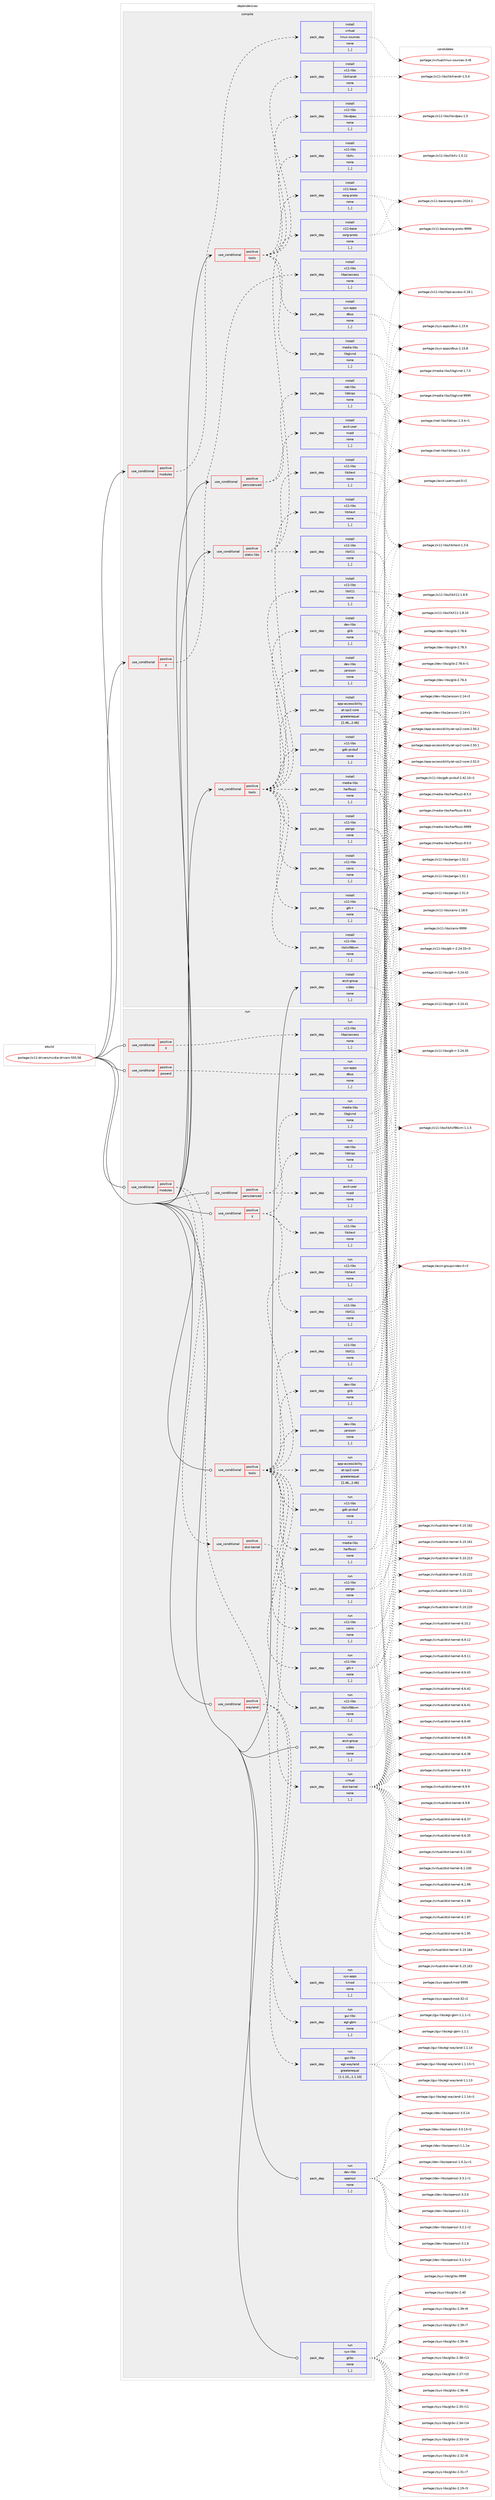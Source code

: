 digraph prolog {

# *************
# Graph options
# *************

newrank=true;
concentrate=true;
compound=true;
graph [rankdir=LR,fontname=Helvetica,fontsize=10,ranksep=1.5];#, ranksep=2.5, nodesep=0.2];
edge  [arrowhead=vee];
node  [fontname=Helvetica,fontsize=10];

# **********
# The ebuild
# **********

subgraph cluster_leftcol {
color=gray;
label=<<i>ebuild</i>>;
id [label="portage://x11-drivers/nvidia-drivers-555.58", color=red, width=4, href="../x11-drivers/nvidia-drivers-555.58.svg"];
}

# ****************
# The dependencies
# ****************

subgraph cluster_midcol {
color=gray;
label=<<i>dependencies</i>>;
subgraph cluster_compile {
fillcolor="#eeeeee";
style=filled;
label=<<i>compile</i>>;
subgraph cond121377 {
dependency456076 [label=<<TABLE BORDER="0" CELLBORDER="1" CELLSPACING="0" CELLPADDING="4"><TR><TD ROWSPAN="3" CELLPADDING="10">use_conditional</TD></TR><TR><TD>positive</TD></TR><TR><TD>X</TD></TR></TABLE>>, shape=none, color=red];
subgraph pack331322 {
dependency456077 [label=<<TABLE BORDER="0" CELLBORDER="1" CELLSPACING="0" CELLPADDING="4" WIDTH="220"><TR><TD ROWSPAN="6" CELLPADDING="30">pack_dep</TD></TR><TR><TD WIDTH="110">install</TD></TR><TR><TD>x11-libs</TD></TR><TR><TD>libpciaccess</TD></TR><TR><TD>none</TD></TR><TR><TD>[,,]</TD></TR></TABLE>>, shape=none, color=blue];
}
dependency456076:e -> dependency456077:w [weight=20,style="dashed",arrowhead="vee"];
}
id:e -> dependency456076:w [weight=20,style="solid",arrowhead="vee"];
subgraph cond121378 {
dependency456078 [label=<<TABLE BORDER="0" CELLBORDER="1" CELLSPACING="0" CELLPADDING="4"><TR><TD ROWSPAN="3" CELLPADDING="10">use_conditional</TD></TR><TR><TD>positive</TD></TR><TR><TD>modules</TD></TR></TABLE>>, shape=none, color=red];
subgraph pack331323 {
dependency456079 [label=<<TABLE BORDER="0" CELLBORDER="1" CELLSPACING="0" CELLPADDING="4" WIDTH="220"><TR><TD ROWSPAN="6" CELLPADDING="30">pack_dep</TD></TR><TR><TD WIDTH="110">install</TD></TR><TR><TD>virtual</TD></TR><TR><TD>linux-sources</TD></TR><TR><TD>none</TD></TR><TR><TD>[,,]</TD></TR></TABLE>>, shape=none, color=blue];
}
dependency456078:e -> dependency456079:w [weight=20,style="dashed",arrowhead="vee"];
}
id:e -> dependency456078:w [weight=20,style="solid",arrowhead="vee"];
subgraph cond121379 {
dependency456080 [label=<<TABLE BORDER="0" CELLBORDER="1" CELLSPACING="0" CELLPADDING="4"><TR><TD ROWSPAN="3" CELLPADDING="10">use_conditional</TD></TR><TR><TD>positive</TD></TR><TR><TD>persistenced</TD></TR></TABLE>>, shape=none, color=red];
subgraph pack331324 {
dependency456081 [label=<<TABLE BORDER="0" CELLBORDER="1" CELLSPACING="0" CELLPADDING="4" WIDTH="220"><TR><TD ROWSPAN="6" CELLPADDING="30">pack_dep</TD></TR><TR><TD WIDTH="110">install</TD></TR><TR><TD>acct-user</TD></TR><TR><TD>nvpd</TD></TR><TR><TD>none</TD></TR><TR><TD>[,,]</TD></TR></TABLE>>, shape=none, color=blue];
}
dependency456080:e -> dependency456081:w [weight=20,style="dashed",arrowhead="vee"];
subgraph pack331325 {
dependency456082 [label=<<TABLE BORDER="0" CELLBORDER="1" CELLSPACING="0" CELLPADDING="4" WIDTH="220"><TR><TD ROWSPAN="6" CELLPADDING="30">pack_dep</TD></TR><TR><TD WIDTH="110">install</TD></TR><TR><TD>net-libs</TD></TR><TR><TD>libtirpc</TD></TR><TR><TD>none</TD></TR><TR><TD>[,,]</TD></TR></TABLE>>, shape=none, color=blue];
}
dependency456080:e -> dependency456082:w [weight=20,style="dashed",arrowhead="vee"];
}
id:e -> dependency456080:w [weight=20,style="solid",arrowhead="vee"];
subgraph cond121380 {
dependency456083 [label=<<TABLE BORDER="0" CELLBORDER="1" CELLSPACING="0" CELLPADDING="4"><TR><TD ROWSPAN="3" CELLPADDING="10">use_conditional</TD></TR><TR><TD>positive</TD></TR><TR><TD>static-libs</TD></TR></TABLE>>, shape=none, color=red];
subgraph pack331326 {
dependency456084 [label=<<TABLE BORDER="0" CELLBORDER="1" CELLSPACING="0" CELLPADDING="4" WIDTH="220"><TR><TD ROWSPAN="6" CELLPADDING="30">pack_dep</TD></TR><TR><TD WIDTH="110">install</TD></TR><TR><TD>x11-base</TD></TR><TR><TD>xorg-proto</TD></TR><TR><TD>none</TD></TR><TR><TD>[,,]</TD></TR></TABLE>>, shape=none, color=blue];
}
dependency456083:e -> dependency456084:w [weight=20,style="dashed",arrowhead="vee"];
subgraph pack331327 {
dependency456085 [label=<<TABLE BORDER="0" CELLBORDER="1" CELLSPACING="0" CELLPADDING="4" WIDTH="220"><TR><TD ROWSPAN="6" CELLPADDING="30">pack_dep</TD></TR><TR><TD WIDTH="110">install</TD></TR><TR><TD>x11-libs</TD></TR><TR><TD>libX11</TD></TR><TR><TD>none</TD></TR><TR><TD>[,,]</TD></TR></TABLE>>, shape=none, color=blue];
}
dependency456083:e -> dependency456085:w [weight=20,style="dashed",arrowhead="vee"];
subgraph pack331328 {
dependency456086 [label=<<TABLE BORDER="0" CELLBORDER="1" CELLSPACING="0" CELLPADDING="4" WIDTH="220"><TR><TD ROWSPAN="6" CELLPADDING="30">pack_dep</TD></TR><TR><TD WIDTH="110">install</TD></TR><TR><TD>x11-libs</TD></TR><TR><TD>libXext</TD></TR><TR><TD>none</TD></TR><TR><TD>[,,]</TD></TR></TABLE>>, shape=none, color=blue];
}
dependency456083:e -> dependency456086:w [weight=20,style="dashed",arrowhead="vee"];
}
id:e -> dependency456083:w [weight=20,style="solid",arrowhead="vee"];
subgraph cond121381 {
dependency456087 [label=<<TABLE BORDER="0" CELLBORDER="1" CELLSPACING="0" CELLPADDING="4"><TR><TD ROWSPAN="3" CELLPADDING="10">use_conditional</TD></TR><TR><TD>positive</TD></TR><TR><TD>tools</TD></TR></TABLE>>, shape=none, color=red];
subgraph pack331329 {
dependency456088 [label=<<TABLE BORDER="0" CELLBORDER="1" CELLSPACING="0" CELLPADDING="4" WIDTH="220"><TR><TD ROWSPAN="6" CELLPADDING="30">pack_dep</TD></TR><TR><TD WIDTH="110">install</TD></TR><TR><TD>app-accessibility</TD></TR><TR><TD>at-spi2-core</TD></TR><TR><TD>greaterequal</TD></TR><TR><TD>[2.46,,,2.46]</TD></TR></TABLE>>, shape=none, color=blue];
}
dependency456087:e -> dependency456088:w [weight=20,style="dashed",arrowhead="vee"];
subgraph pack331330 {
dependency456089 [label=<<TABLE BORDER="0" CELLBORDER="1" CELLSPACING="0" CELLPADDING="4" WIDTH="220"><TR><TD ROWSPAN="6" CELLPADDING="30">pack_dep</TD></TR><TR><TD WIDTH="110">install</TD></TR><TR><TD>dev-libs</TD></TR><TR><TD>glib</TD></TR><TR><TD>none</TD></TR><TR><TD>[,,]</TD></TR></TABLE>>, shape=none, color=blue];
}
dependency456087:e -> dependency456089:w [weight=20,style="dashed",arrowhead="vee"];
subgraph pack331331 {
dependency456090 [label=<<TABLE BORDER="0" CELLBORDER="1" CELLSPACING="0" CELLPADDING="4" WIDTH="220"><TR><TD ROWSPAN="6" CELLPADDING="30">pack_dep</TD></TR><TR><TD WIDTH="110">install</TD></TR><TR><TD>dev-libs</TD></TR><TR><TD>jansson</TD></TR><TR><TD>none</TD></TR><TR><TD>[,,]</TD></TR></TABLE>>, shape=none, color=blue];
}
dependency456087:e -> dependency456090:w [weight=20,style="dashed",arrowhead="vee"];
subgraph pack331332 {
dependency456091 [label=<<TABLE BORDER="0" CELLBORDER="1" CELLSPACING="0" CELLPADDING="4" WIDTH="220"><TR><TD ROWSPAN="6" CELLPADDING="30">pack_dep</TD></TR><TR><TD WIDTH="110">install</TD></TR><TR><TD>media-libs</TD></TR><TR><TD>harfbuzz</TD></TR><TR><TD>none</TD></TR><TR><TD>[,,]</TD></TR></TABLE>>, shape=none, color=blue];
}
dependency456087:e -> dependency456091:w [weight=20,style="dashed",arrowhead="vee"];
subgraph pack331333 {
dependency456092 [label=<<TABLE BORDER="0" CELLBORDER="1" CELLSPACING="0" CELLPADDING="4" WIDTH="220"><TR><TD ROWSPAN="6" CELLPADDING="30">pack_dep</TD></TR><TR><TD WIDTH="110">install</TD></TR><TR><TD>x11-libs</TD></TR><TR><TD>cairo</TD></TR><TR><TD>none</TD></TR><TR><TD>[,,]</TD></TR></TABLE>>, shape=none, color=blue];
}
dependency456087:e -> dependency456092:w [weight=20,style="dashed",arrowhead="vee"];
subgraph pack331334 {
dependency456093 [label=<<TABLE BORDER="0" CELLBORDER="1" CELLSPACING="0" CELLPADDING="4" WIDTH="220"><TR><TD ROWSPAN="6" CELLPADDING="30">pack_dep</TD></TR><TR><TD WIDTH="110">install</TD></TR><TR><TD>x11-libs</TD></TR><TR><TD>gdk-pixbuf</TD></TR><TR><TD>none</TD></TR><TR><TD>[,,]</TD></TR></TABLE>>, shape=none, color=blue];
}
dependency456087:e -> dependency456093:w [weight=20,style="dashed",arrowhead="vee"];
subgraph pack331335 {
dependency456094 [label=<<TABLE BORDER="0" CELLBORDER="1" CELLSPACING="0" CELLPADDING="4" WIDTH="220"><TR><TD ROWSPAN="6" CELLPADDING="30">pack_dep</TD></TR><TR><TD WIDTH="110">install</TD></TR><TR><TD>x11-libs</TD></TR><TR><TD>gtk+</TD></TR><TR><TD>none</TD></TR><TR><TD>[,,]</TD></TR></TABLE>>, shape=none, color=blue];
}
dependency456087:e -> dependency456094:w [weight=20,style="dashed",arrowhead="vee"];
subgraph pack331336 {
dependency456095 [label=<<TABLE BORDER="0" CELLBORDER="1" CELLSPACING="0" CELLPADDING="4" WIDTH="220"><TR><TD ROWSPAN="6" CELLPADDING="30">pack_dep</TD></TR><TR><TD WIDTH="110">install</TD></TR><TR><TD>x11-libs</TD></TR><TR><TD>libX11</TD></TR><TR><TD>none</TD></TR><TR><TD>[,,]</TD></TR></TABLE>>, shape=none, color=blue];
}
dependency456087:e -> dependency456095:w [weight=20,style="dashed",arrowhead="vee"];
subgraph pack331337 {
dependency456096 [label=<<TABLE BORDER="0" CELLBORDER="1" CELLSPACING="0" CELLPADDING="4" WIDTH="220"><TR><TD ROWSPAN="6" CELLPADDING="30">pack_dep</TD></TR><TR><TD WIDTH="110">install</TD></TR><TR><TD>x11-libs</TD></TR><TR><TD>libXext</TD></TR><TR><TD>none</TD></TR><TR><TD>[,,]</TD></TR></TABLE>>, shape=none, color=blue];
}
dependency456087:e -> dependency456096:w [weight=20,style="dashed",arrowhead="vee"];
subgraph pack331338 {
dependency456097 [label=<<TABLE BORDER="0" CELLBORDER="1" CELLSPACING="0" CELLPADDING="4" WIDTH="220"><TR><TD ROWSPAN="6" CELLPADDING="30">pack_dep</TD></TR><TR><TD WIDTH="110">install</TD></TR><TR><TD>x11-libs</TD></TR><TR><TD>libXxf86vm</TD></TR><TR><TD>none</TD></TR><TR><TD>[,,]</TD></TR></TABLE>>, shape=none, color=blue];
}
dependency456087:e -> dependency456097:w [weight=20,style="dashed",arrowhead="vee"];
subgraph pack331339 {
dependency456098 [label=<<TABLE BORDER="0" CELLBORDER="1" CELLSPACING="0" CELLPADDING="4" WIDTH="220"><TR><TD ROWSPAN="6" CELLPADDING="30">pack_dep</TD></TR><TR><TD WIDTH="110">install</TD></TR><TR><TD>x11-libs</TD></TR><TR><TD>pango</TD></TR><TR><TD>none</TD></TR><TR><TD>[,,]</TD></TR></TABLE>>, shape=none, color=blue];
}
dependency456087:e -> dependency456098:w [weight=20,style="dashed",arrowhead="vee"];
}
id:e -> dependency456087:w [weight=20,style="solid",arrowhead="vee"];
subgraph cond121382 {
dependency456099 [label=<<TABLE BORDER="0" CELLBORDER="1" CELLSPACING="0" CELLPADDING="4"><TR><TD ROWSPAN="3" CELLPADDING="10">use_conditional</TD></TR><TR><TD>positive</TD></TR><TR><TD>tools</TD></TR></TABLE>>, shape=none, color=red];
subgraph pack331340 {
dependency456100 [label=<<TABLE BORDER="0" CELLBORDER="1" CELLSPACING="0" CELLPADDING="4" WIDTH="220"><TR><TD ROWSPAN="6" CELLPADDING="30">pack_dep</TD></TR><TR><TD WIDTH="110">install</TD></TR><TR><TD>media-libs</TD></TR><TR><TD>libglvnd</TD></TR><TR><TD>none</TD></TR><TR><TD>[,,]</TD></TR></TABLE>>, shape=none, color=blue];
}
dependency456099:e -> dependency456100:w [weight=20,style="dashed",arrowhead="vee"];
subgraph pack331341 {
dependency456101 [label=<<TABLE BORDER="0" CELLBORDER="1" CELLSPACING="0" CELLPADDING="4" WIDTH="220"><TR><TD ROWSPAN="6" CELLPADDING="30">pack_dep</TD></TR><TR><TD WIDTH="110">install</TD></TR><TR><TD>sys-apps</TD></TR><TR><TD>dbus</TD></TR><TR><TD>none</TD></TR><TR><TD>[,,]</TD></TR></TABLE>>, shape=none, color=blue];
}
dependency456099:e -> dependency456101:w [weight=20,style="dashed",arrowhead="vee"];
subgraph pack331342 {
dependency456102 [label=<<TABLE BORDER="0" CELLBORDER="1" CELLSPACING="0" CELLPADDING="4" WIDTH="220"><TR><TD ROWSPAN="6" CELLPADDING="30">pack_dep</TD></TR><TR><TD WIDTH="110">install</TD></TR><TR><TD>x11-base</TD></TR><TR><TD>xorg-proto</TD></TR><TR><TD>none</TD></TR><TR><TD>[,,]</TD></TR></TABLE>>, shape=none, color=blue];
}
dependency456099:e -> dependency456102:w [weight=20,style="dashed",arrowhead="vee"];
subgraph pack331343 {
dependency456103 [label=<<TABLE BORDER="0" CELLBORDER="1" CELLSPACING="0" CELLPADDING="4" WIDTH="220"><TR><TD ROWSPAN="6" CELLPADDING="30">pack_dep</TD></TR><TR><TD WIDTH="110">install</TD></TR><TR><TD>x11-libs</TD></TR><TR><TD>libXrandr</TD></TR><TR><TD>none</TD></TR><TR><TD>[,,]</TD></TR></TABLE>>, shape=none, color=blue];
}
dependency456099:e -> dependency456103:w [weight=20,style="dashed",arrowhead="vee"];
subgraph pack331344 {
dependency456104 [label=<<TABLE BORDER="0" CELLBORDER="1" CELLSPACING="0" CELLPADDING="4" WIDTH="220"><TR><TD ROWSPAN="6" CELLPADDING="30">pack_dep</TD></TR><TR><TD WIDTH="110">install</TD></TR><TR><TD>x11-libs</TD></TR><TR><TD>libXv</TD></TR><TR><TD>none</TD></TR><TR><TD>[,,]</TD></TR></TABLE>>, shape=none, color=blue];
}
dependency456099:e -> dependency456104:w [weight=20,style="dashed",arrowhead="vee"];
subgraph pack331345 {
dependency456105 [label=<<TABLE BORDER="0" CELLBORDER="1" CELLSPACING="0" CELLPADDING="4" WIDTH="220"><TR><TD ROWSPAN="6" CELLPADDING="30">pack_dep</TD></TR><TR><TD WIDTH="110">install</TD></TR><TR><TD>x11-libs</TD></TR><TR><TD>libvdpau</TD></TR><TR><TD>none</TD></TR><TR><TD>[,,]</TD></TR></TABLE>>, shape=none, color=blue];
}
dependency456099:e -> dependency456105:w [weight=20,style="dashed",arrowhead="vee"];
}
id:e -> dependency456099:w [weight=20,style="solid",arrowhead="vee"];
subgraph pack331346 {
dependency456106 [label=<<TABLE BORDER="0" CELLBORDER="1" CELLSPACING="0" CELLPADDING="4" WIDTH="220"><TR><TD ROWSPAN="6" CELLPADDING="30">pack_dep</TD></TR><TR><TD WIDTH="110">install</TD></TR><TR><TD>acct-group</TD></TR><TR><TD>video</TD></TR><TR><TD>none</TD></TR><TR><TD>[,,]</TD></TR></TABLE>>, shape=none, color=blue];
}
id:e -> dependency456106:w [weight=20,style="solid",arrowhead="vee"];
}
subgraph cluster_compileandrun {
fillcolor="#eeeeee";
style=filled;
label=<<i>compile and run</i>>;
}
subgraph cluster_run {
fillcolor="#eeeeee";
style=filled;
label=<<i>run</i>>;
subgraph cond121383 {
dependency456107 [label=<<TABLE BORDER="0" CELLBORDER="1" CELLSPACING="0" CELLPADDING="4"><TR><TD ROWSPAN="3" CELLPADDING="10">use_conditional</TD></TR><TR><TD>positive</TD></TR><TR><TD>X</TD></TR></TABLE>>, shape=none, color=red];
subgraph pack331347 {
dependency456108 [label=<<TABLE BORDER="0" CELLBORDER="1" CELLSPACING="0" CELLPADDING="4" WIDTH="220"><TR><TD ROWSPAN="6" CELLPADDING="30">pack_dep</TD></TR><TR><TD WIDTH="110">run</TD></TR><TR><TD>media-libs</TD></TR><TR><TD>libglvnd</TD></TR><TR><TD>none</TD></TR><TR><TD>[,,]</TD></TR></TABLE>>, shape=none, color=blue];
}
dependency456107:e -> dependency456108:w [weight=20,style="dashed",arrowhead="vee"];
subgraph pack331348 {
dependency456109 [label=<<TABLE BORDER="0" CELLBORDER="1" CELLSPACING="0" CELLPADDING="4" WIDTH="220"><TR><TD ROWSPAN="6" CELLPADDING="30">pack_dep</TD></TR><TR><TD WIDTH="110">run</TD></TR><TR><TD>x11-libs</TD></TR><TR><TD>libX11</TD></TR><TR><TD>none</TD></TR><TR><TD>[,,]</TD></TR></TABLE>>, shape=none, color=blue];
}
dependency456107:e -> dependency456109:w [weight=20,style="dashed",arrowhead="vee"];
subgraph pack331349 {
dependency456110 [label=<<TABLE BORDER="0" CELLBORDER="1" CELLSPACING="0" CELLPADDING="4" WIDTH="220"><TR><TD ROWSPAN="6" CELLPADDING="30">pack_dep</TD></TR><TR><TD WIDTH="110">run</TD></TR><TR><TD>x11-libs</TD></TR><TR><TD>libXext</TD></TR><TR><TD>none</TD></TR><TR><TD>[,,]</TD></TR></TABLE>>, shape=none, color=blue];
}
dependency456107:e -> dependency456110:w [weight=20,style="dashed",arrowhead="vee"];
}
id:e -> dependency456107:w [weight=20,style="solid",arrowhead="odot"];
subgraph cond121384 {
dependency456111 [label=<<TABLE BORDER="0" CELLBORDER="1" CELLSPACING="0" CELLPADDING="4"><TR><TD ROWSPAN="3" CELLPADDING="10">use_conditional</TD></TR><TR><TD>positive</TD></TR><TR><TD>X</TD></TR></TABLE>>, shape=none, color=red];
subgraph pack331350 {
dependency456112 [label=<<TABLE BORDER="0" CELLBORDER="1" CELLSPACING="0" CELLPADDING="4" WIDTH="220"><TR><TD ROWSPAN="6" CELLPADDING="30">pack_dep</TD></TR><TR><TD WIDTH="110">run</TD></TR><TR><TD>x11-libs</TD></TR><TR><TD>libpciaccess</TD></TR><TR><TD>none</TD></TR><TR><TD>[,,]</TD></TR></TABLE>>, shape=none, color=blue];
}
dependency456111:e -> dependency456112:w [weight=20,style="dashed",arrowhead="vee"];
}
id:e -> dependency456111:w [weight=20,style="solid",arrowhead="odot"];
subgraph cond121385 {
dependency456113 [label=<<TABLE BORDER="0" CELLBORDER="1" CELLSPACING="0" CELLPADDING="4"><TR><TD ROWSPAN="3" CELLPADDING="10">use_conditional</TD></TR><TR><TD>positive</TD></TR><TR><TD>modules</TD></TR></TABLE>>, shape=none, color=red];
subgraph pack331351 {
dependency456114 [label=<<TABLE BORDER="0" CELLBORDER="1" CELLSPACING="0" CELLPADDING="4" WIDTH="220"><TR><TD ROWSPAN="6" CELLPADDING="30">pack_dep</TD></TR><TR><TD WIDTH="110">run</TD></TR><TR><TD>sys-apps</TD></TR><TR><TD>kmod</TD></TR><TR><TD>none</TD></TR><TR><TD>[,,]</TD></TR></TABLE>>, shape=none, color=blue];
}
dependency456113:e -> dependency456114:w [weight=20,style="dashed",arrowhead="vee"];
subgraph cond121386 {
dependency456115 [label=<<TABLE BORDER="0" CELLBORDER="1" CELLSPACING="0" CELLPADDING="4"><TR><TD ROWSPAN="3" CELLPADDING="10">use_conditional</TD></TR><TR><TD>positive</TD></TR><TR><TD>dist-kernel</TD></TR></TABLE>>, shape=none, color=red];
subgraph pack331352 {
dependency456116 [label=<<TABLE BORDER="0" CELLBORDER="1" CELLSPACING="0" CELLPADDING="4" WIDTH="220"><TR><TD ROWSPAN="6" CELLPADDING="30">pack_dep</TD></TR><TR><TD WIDTH="110">run</TD></TR><TR><TD>virtual</TD></TR><TR><TD>dist-kernel</TD></TR><TR><TD>none</TD></TR><TR><TD>[,,]</TD></TR></TABLE>>, shape=none, color=blue];
}
dependency456115:e -> dependency456116:w [weight=20,style="dashed",arrowhead="vee"];
}
dependency456113:e -> dependency456115:w [weight=20,style="dashed",arrowhead="vee"];
}
id:e -> dependency456113:w [weight=20,style="solid",arrowhead="odot"];
subgraph cond121387 {
dependency456117 [label=<<TABLE BORDER="0" CELLBORDER="1" CELLSPACING="0" CELLPADDING="4"><TR><TD ROWSPAN="3" CELLPADDING="10">use_conditional</TD></TR><TR><TD>positive</TD></TR><TR><TD>persistenced</TD></TR></TABLE>>, shape=none, color=red];
subgraph pack331353 {
dependency456118 [label=<<TABLE BORDER="0" CELLBORDER="1" CELLSPACING="0" CELLPADDING="4" WIDTH="220"><TR><TD ROWSPAN="6" CELLPADDING="30">pack_dep</TD></TR><TR><TD WIDTH="110">run</TD></TR><TR><TD>acct-user</TD></TR><TR><TD>nvpd</TD></TR><TR><TD>none</TD></TR><TR><TD>[,,]</TD></TR></TABLE>>, shape=none, color=blue];
}
dependency456117:e -> dependency456118:w [weight=20,style="dashed",arrowhead="vee"];
subgraph pack331354 {
dependency456119 [label=<<TABLE BORDER="0" CELLBORDER="1" CELLSPACING="0" CELLPADDING="4" WIDTH="220"><TR><TD ROWSPAN="6" CELLPADDING="30">pack_dep</TD></TR><TR><TD WIDTH="110">run</TD></TR><TR><TD>net-libs</TD></TR><TR><TD>libtirpc</TD></TR><TR><TD>none</TD></TR><TR><TD>[,,]</TD></TR></TABLE>>, shape=none, color=blue];
}
dependency456117:e -> dependency456119:w [weight=20,style="dashed",arrowhead="vee"];
}
id:e -> dependency456117:w [weight=20,style="solid",arrowhead="odot"];
subgraph cond121388 {
dependency456120 [label=<<TABLE BORDER="0" CELLBORDER="1" CELLSPACING="0" CELLPADDING="4"><TR><TD ROWSPAN="3" CELLPADDING="10">use_conditional</TD></TR><TR><TD>positive</TD></TR><TR><TD>powerd</TD></TR></TABLE>>, shape=none, color=red];
subgraph pack331355 {
dependency456121 [label=<<TABLE BORDER="0" CELLBORDER="1" CELLSPACING="0" CELLPADDING="4" WIDTH="220"><TR><TD ROWSPAN="6" CELLPADDING="30">pack_dep</TD></TR><TR><TD WIDTH="110">run</TD></TR><TR><TD>sys-apps</TD></TR><TR><TD>dbus</TD></TR><TR><TD>none</TD></TR><TR><TD>[,,]</TD></TR></TABLE>>, shape=none, color=blue];
}
dependency456120:e -> dependency456121:w [weight=20,style="dashed",arrowhead="vee"];
}
id:e -> dependency456120:w [weight=20,style="solid",arrowhead="odot"];
subgraph cond121389 {
dependency456122 [label=<<TABLE BORDER="0" CELLBORDER="1" CELLSPACING="0" CELLPADDING="4"><TR><TD ROWSPAN="3" CELLPADDING="10">use_conditional</TD></TR><TR><TD>positive</TD></TR><TR><TD>tools</TD></TR></TABLE>>, shape=none, color=red];
subgraph pack331356 {
dependency456123 [label=<<TABLE BORDER="0" CELLBORDER="1" CELLSPACING="0" CELLPADDING="4" WIDTH="220"><TR><TD ROWSPAN="6" CELLPADDING="30">pack_dep</TD></TR><TR><TD WIDTH="110">run</TD></TR><TR><TD>app-accessibility</TD></TR><TR><TD>at-spi2-core</TD></TR><TR><TD>greaterequal</TD></TR><TR><TD>[2.46,,,2.46]</TD></TR></TABLE>>, shape=none, color=blue];
}
dependency456122:e -> dependency456123:w [weight=20,style="dashed",arrowhead="vee"];
subgraph pack331357 {
dependency456124 [label=<<TABLE BORDER="0" CELLBORDER="1" CELLSPACING="0" CELLPADDING="4" WIDTH="220"><TR><TD ROWSPAN="6" CELLPADDING="30">pack_dep</TD></TR><TR><TD WIDTH="110">run</TD></TR><TR><TD>dev-libs</TD></TR><TR><TD>glib</TD></TR><TR><TD>none</TD></TR><TR><TD>[,,]</TD></TR></TABLE>>, shape=none, color=blue];
}
dependency456122:e -> dependency456124:w [weight=20,style="dashed",arrowhead="vee"];
subgraph pack331358 {
dependency456125 [label=<<TABLE BORDER="0" CELLBORDER="1" CELLSPACING="0" CELLPADDING="4" WIDTH="220"><TR><TD ROWSPAN="6" CELLPADDING="30">pack_dep</TD></TR><TR><TD WIDTH="110">run</TD></TR><TR><TD>dev-libs</TD></TR><TR><TD>jansson</TD></TR><TR><TD>none</TD></TR><TR><TD>[,,]</TD></TR></TABLE>>, shape=none, color=blue];
}
dependency456122:e -> dependency456125:w [weight=20,style="dashed",arrowhead="vee"];
subgraph pack331359 {
dependency456126 [label=<<TABLE BORDER="0" CELLBORDER="1" CELLSPACING="0" CELLPADDING="4" WIDTH="220"><TR><TD ROWSPAN="6" CELLPADDING="30">pack_dep</TD></TR><TR><TD WIDTH="110">run</TD></TR><TR><TD>media-libs</TD></TR><TR><TD>harfbuzz</TD></TR><TR><TD>none</TD></TR><TR><TD>[,,]</TD></TR></TABLE>>, shape=none, color=blue];
}
dependency456122:e -> dependency456126:w [weight=20,style="dashed",arrowhead="vee"];
subgraph pack331360 {
dependency456127 [label=<<TABLE BORDER="0" CELLBORDER="1" CELLSPACING="0" CELLPADDING="4" WIDTH="220"><TR><TD ROWSPAN="6" CELLPADDING="30">pack_dep</TD></TR><TR><TD WIDTH="110">run</TD></TR><TR><TD>x11-libs</TD></TR><TR><TD>cairo</TD></TR><TR><TD>none</TD></TR><TR><TD>[,,]</TD></TR></TABLE>>, shape=none, color=blue];
}
dependency456122:e -> dependency456127:w [weight=20,style="dashed",arrowhead="vee"];
subgraph pack331361 {
dependency456128 [label=<<TABLE BORDER="0" CELLBORDER="1" CELLSPACING="0" CELLPADDING="4" WIDTH="220"><TR><TD ROWSPAN="6" CELLPADDING="30">pack_dep</TD></TR><TR><TD WIDTH="110">run</TD></TR><TR><TD>x11-libs</TD></TR><TR><TD>gdk-pixbuf</TD></TR><TR><TD>none</TD></TR><TR><TD>[,,]</TD></TR></TABLE>>, shape=none, color=blue];
}
dependency456122:e -> dependency456128:w [weight=20,style="dashed",arrowhead="vee"];
subgraph pack331362 {
dependency456129 [label=<<TABLE BORDER="0" CELLBORDER="1" CELLSPACING="0" CELLPADDING="4" WIDTH="220"><TR><TD ROWSPAN="6" CELLPADDING="30">pack_dep</TD></TR><TR><TD WIDTH="110">run</TD></TR><TR><TD>x11-libs</TD></TR><TR><TD>gtk+</TD></TR><TR><TD>none</TD></TR><TR><TD>[,,]</TD></TR></TABLE>>, shape=none, color=blue];
}
dependency456122:e -> dependency456129:w [weight=20,style="dashed",arrowhead="vee"];
subgraph pack331363 {
dependency456130 [label=<<TABLE BORDER="0" CELLBORDER="1" CELLSPACING="0" CELLPADDING="4" WIDTH="220"><TR><TD ROWSPAN="6" CELLPADDING="30">pack_dep</TD></TR><TR><TD WIDTH="110">run</TD></TR><TR><TD>x11-libs</TD></TR><TR><TD>libX11</TD></TR><TR><TD>none</TD></TR><TR><TD>[,,]</TD></TR></TABLE>>, shape=none, color=blue];
}
dependency456122:e -> dependency456130:w [weight=20,style="dashed",arrowhead="vee"];
subgraph pack331364 {
dependency456131 [label=<<TABLE BORDER="0" CELLBORDER="1" CELLSPACING="0" CELLPADDING="4" WIDTH="220"><TR><TD ROWSPAN="6" CELLPADDING="30">pack_dep</TD></TR><TR><TD WIDTH="110">run</TD></TR><TR><TD>x11-libs</TD></TR><TR><TD>libXext</TD></TR><TR><TD>none</TD></TR><TR><TD>[,,]</TD></TR></TABLE>>, shape=none, color=blue];
}
dependency456122:e -> dependency456131:w [weight=20,style="dashed",arrowhead="vee"];
subgraph pack331365 {
dependency456132 [label=<<TABLE BORDER="0" CELLBORDER="1" CELLSPACING="0" CELLPADDING="4" WIDTH="220"><TR><TD ROWSPAN="6" CELLPADDING="30">pack_dep</TD></TR><TR><TD WIDTH="110">run</TD></TR><TR><TD>x11-libs</TD></TR><TR><TD>libXxf86vm</TD></TR><TR><TD>none</TD></TR><TR><TD>[,,]</TD></TR></TABLE>>, shape=none, color=blue];
}
dependency456122:e -> dependency456132:w [weight=20,style="dashed",arrowhead="vee"];
subgraph pack331366 {
dependency456133 [label=<<TABLE BORDER="0" CELLBORDER="1" CELLSPACING="0" CELLPADDING="4" WIDTH="220"><TR><TD ROWSPAN="6" CELLPADDING="30">pack_dep</TD></TR><TR><TD WIDTH="110">run</TD></TR><TR><TD>x11-libs</TD></TR><TR><TD>pango</TD></TR><TR><TD>none</TD></TR><TR><TD>[,,]</TD></TR></TABLE>>, shape=none, color=blue];
}
dependency456122:e -> dependency456133:w [weight=20,style="dashed",arrowhead="vee"];
}
id:e -> dependency456122:w [weight=20,style="solid",arrowhead="odot"];
subgraph cond121390 {
dependency456134 [label=<<TABLE BORDER="0" CELLBORDER="1" CELLSPACING="0" CELLPADDING="4"><TR><TD ROWSPAN="3" CELLPADDING="10">use_conditional</TD></TR><TR><TD>positive</TD></TR><TR><TD>wayland</TD></TR></TABLE>>, shape=none, color=red];
subgraph pack331367 {
dependency456135 [label=<<TABLE BORDER="0" CELLBORDER="1" CELLSPACING="0" CELLPADDING="4" WIDTH="220"><TR><TD ROWSPAN="6" CELLPADDING="30">pack_dep</TD></TR><TR><TD WIDTH="110">run</TD></TR><TR><TD>gui-libs</TD></TR><TR><TD>egl-gbm</TD></TR><TR><TD>none</TD></TR><TR><TD>[,,]</TD></TR></TABLE>>, shape=none, color=blue];
}
dependency456134:e -> dependency456135:w [weight=20,style="dashed",arrowhead="vee"];
subgraph pack331368 {
dependency456136 [label=<<TABLE BORDER="0" CELLBORDER="1" CELLSPACING="0" CELLPADDING="4" WIDTH="220"><TR><TD ROWSPAN="6" CELLPADDING="30">pack_dep</TD></TR><TR><TD WIDTH="110">run</TD></TR><TR><TD>gui-libs</TD></TR><TR><TD>egl-wayland</TD></TR><TR><TD>greaterequal</TD></TR><TR><TD>[1.1.10,,,1.1.10]</TD></TR></TABLE>>, shape=none, color=blue];
}
dependency456134:e -> dependency456136:w [weight=20,style="dashed",arrowhead="vee"];
}
id:e -> dependency456134:w [weight=20,style="solid",arrowhead="odot"];
subgraph pack331369 {
dependency456137 [label=<<TABLE BORDER="0" CELLBORDER="1" CELLSPACING="0" CELLPADDING="4" WIDTH="220"><TR><TD ROWSPAN="6" CELLPADDING="30">pack_dep</TD></TR><TR><TD WIDTH="110">run</TD></TR><TR><TD>acct-group</TD></TR><TR><TD>video</TD></TR><TR><TD>none</TD></TR><TR><TD>[,,]</TD></TR></TABLE>>, shape=none, color=blue];
}
id:e -> dependency456137:w [weight=20,style="solid",arrowhead="odot"];
subgraph pack331370 {
dependency456138 [label=<<TABLE BORDER="0" CELLBORDER="1" CELLSPACING="0" CELLPADDING="4" WIDTH="220"><TR><TD ROWSPAN="6" CELLPADDING="30">pack_dep</TD></TR><TR><TD WIDTH="110">run</TD></TR><TR><TD>dev-libs</TD></TR><TR><TD>openssl</TD></TR><TR><TD>none</TD></TR><TR><TD>[,,]</TD></TR></TABLE>>, shape=none, color=blue];
}
id:e -> dependency456138:w [weight=20,style="solid",arrowhead="odot"];
subgraph pack331371 {
dependency456139 [label=<<TABLE BORDER="0" CELLBORDER="1" CELLSPACING="0" CELLPADDING="4" WIDTH="220"><TR><TD ROWSPAN="6" CELLPADDING="30">pack_dep</TD></TR><TR><TD WIDTH="110">run</TD></TR><TR><TD>sys-libs</TD></TR><TR><TD>glibc</TD></TR><TR><TD>none</TD></TR><TR><TD>[,,]</TD></TR></TABLE>>, shape=none, color=blue];
}
id:e -> dependency456139:w [weight=20,style="solid",arrowhead="odot"];
}
}

# **************
# The candidates
# **************

subgraph cluster_choices {
rank=same;
color=gray;
label=<<i>candidates</i>>;

subgraph choice331322 {
color=black;
nodesep=1;
choice1204949451081059811547108105981129910597999910111511545484649564649 [label="portage://x11-libs/libpciaccess-0.18.1", color=red, width=4,href="../x11-libs/libpciaccess-0.18.1.svg"];
dependency456077:e -> choice1204949451081059811547108105981129910597999910111511545484649564649:w [style=dotted,weight="100"];
}
subgraph choice331323 {
color=black;
nodesep=1;
choice1181051141161179710847108105110117120451151111171149910111545514511456 [label="portage://virtual/linux-sources-3-r8", color=red, width=4,href="../virtual/linux-sources-3-r8.svg"];
dependency456079:e -> choice1181051141161179710847108105110117120451151111171149910111545514511456:w [style=dotted,weight="100"];
}
subgraph choice331324 {
color=black;
nodesep=1;
choice979999116451171151011144711011811210045484511450 [label="portage://acct-user/nvpd-0-r2", color=red, width=4,href="../acct-user/nvpd-0-r2.svg"];
dependency456081:e -> choice979999116451171151011144711011811210045484511450:w [style=dotted,weight="100"];
}
subgraph choice331325 {
color=black;
nodesep=1;
choice11010111645108105981154710810598116105114112994549465146524511450 [label="portage://net-libs/libtirpc-1.3.4-r2", color=red, width=4,href="../net-libs/libtirpc-1.3.4-r2.svg"];
choice11010111645108105981154710810598116105114112994549465146524511449 [label="portage://net-libs/libtirpc-1.3.4-r1", color=red, width=4,href="../net-libs/libtirpc-1.3.4-r1.svg"];
dependency456082:e -> choice11010111645108105981154710810598116105114112994549465146524511450:w [style=dotted,weight="100"];
dependency456082:e -> choice11010111645108105981154710810598116105114112994549465146524511449:w [style=dotted,weight="100"];
}
subgraph choice331326 {
color=black;
nodesep=1;
choice120494945989711510147120111114103451121141111161114557575757 [label="portage://x11-base/xorg-proto-9999", color=red, width=4,href="../x11-base/xorg-proto-9999.svg"];
choice1204949459897115101471201111141034511211411111611145504850524649 [label="portage://x11-base/xorg-proto-2024.1", color=red, width=4,href="../x11-base/xorg-proto-2024.1.svg"];
dependency456084:e -> choice120494945989711510147120111114103451121141111161114557575757:w [style=dotted,weight="100"];
dependency456084:e -> choice1204949459897115101471201111141034511211411111611145504850524649:w [style=dotted,weight="100"];
}
subgraph choice331327 {
color=black;
nodesep=1;
choice12049494510810598115471081059888494945494656464948 [label="portage://x11-libs/libX11-1.8.10", color=red, width=4,href="../x11-libs/libX11-1.8.10.svg"];
choice120494945108105981154710810598884949454946564657 [label="portage://x11-libs/libX11-1.8.9", color=red, width=4,href="../x11-libs/libX11-1.8.9.svg"];
dependency456085:e -> choice12049494510810598115471081059888494945494656464948:w [style=dotted,weight="100"];
dependency456085:e -> choice120494945108105981154710810598884949454946564657:w [style=dotted,weight="100"];
}
subgraph choice331328 {
color=black;
nodesep=1;
choice12049494510810598115471081059888101120116454946514654 [label="portage://x11-libs/libXext-1.3.6", color=red, width=4,href="../x11-libs/libXext-1.3.6.svg"];
dependency456086:e -> choice12049494510810598115471081059888101120116454946514654:w [style=dotted,weight="100"];
}
subgraph choice331329 {
color=black;
nodesep=1;
choice97112112459799991011151151059810510810511612147971164511511210550459911111410145504653504648 [label="portage://app-accessibility/at-spi2-core-2.52.0", color=red, width=4,href="../app-accessibility/at-spi2-core-2.52.0.svg"];
choice97112112459799991011151151059810510810511612147971164511511210550459911111410145504653484650 [label="portage://app-accessibility/at-spi2-core-2.50.2", color=red, width=4,href="../app-accessibility/at-spi2-core-2.50.2.svg"];
choice97112112459799991011151151059810510810511612147971164511511210550459911111410145504653484649 [label="portage://app-accessibility/at-spi2-core-2.50.1", color=red, width=4,href="../app-accessibility/at-spi2-core-2.50.1.svg"];
dependency456088:e -> choice97112112459799991011151151059810510810511612147971164511511210550459911111410145504653504648:w [style=dotted,weight="100"];
dependency456088:e -> choice97112112459799991011151151059810510810511612147971164511511210550459911111410145504653484650:w [style=dotted,weight="100"];
dependency456088:e -> choice97112112459799991011151151059810510810511612147971164511511210550459911111410145504653484649:w [style=dotted,weight="100"];
}
subgraph choice331330 {
color=black;
nodesep=1;
choice1001011184510810598115471031081059845504655564654 [label="portage://dev-libs/glib-2.78.6", color=red, width=4,href="../dev-libs/glib-2.78.6.svg"];
choice10010111845108105981154710310810598455046555646524511449 [label="portage://dev-libs/glib-2.78.4-r1", color=red, width=4,href="../dev-libs/glib-2.78.4-r1.svg"];
choice1001011184510810598115471031081059845504655564651 [label="portage://dev-libs/glib-2.78.3", color=red, width=4,href="../dev-libs/glib-2.78.3.svg"];
choice1001011184510810598115471031081059845504655544652 [label="portage://dev-libs/glib-2.76.4", color=red, width=4,href="../dev-libs/glib-2.76.4.svg"];
dependency456089:e -> choice1001011184510810598115471031081059845504655564654:w [style=dotted,weight="100"];
dependency456089:e -> choice10010111845108105981154710310810598455046555646524511449:w [style=dotted,weight="100"];
dependency456089:e -> choice1001011184510810598115471031081059845504655564651:w [style=dotted,weight="100"];
dependency456089:e -> choice1001011184510810598115471031081059845504655544652:w [style=dotted,weight="100"];
}
subgraph choice331331 {
color=black;
nodesep=1;
choice1001011184510810598115471069711011511511111045504649524511450 [label="portage://dev-libs/jansson-2.14-r2", color=red, width=4,href="../dev-libs/jansson-2.14-r2.svg"];
choice1001011184510810598115471069711011511511111045504649524511449 [label="portage://dev-libs/jansson-2.14-r1", color=red, width=4,href="../dev-libs/jansson-2.14-r1.svg"];
dependency456090:e -> choice1001011184510810598115471069711011511511111045504649524511450:w [style=dotted,weight="100"];
dependency456090:e -> choice1001011184510810598115471069711011511511111045504649524511449:w [style=dotted,weight="100"];
}
subgraph choice331332 {
color=black;
nodesep=1;
choice1091011001059745108105981154710497114102981171221224557575757 [label="portage://media-libs/harfbuzz-9999", color=red, width=4,href="../media-libs/harfbuzz-9999.svg"];
choice109101100105974510810598115471049711410298117122122455746484648 [label="portage://media-libs/harfbuzz-9.0.0", color=red, width=4,href="../media-libs/harfbuzz-9.0.0.svg"];
choice109101100105974510810598115471049711410298117122122455646534648 [label="portage://media-libs/harfbuzz-8.5.0", color=red, width=4,href="../media-libs/harfbuzz-8.5.0.svg"];
choice109101100105974510810598115471049711410298117122122455646524648 [label="portage://media-libs/harfbuzz-8.4.0", color=red, width=4,href="../media-libs/harfbuzz-8.4.0.svg"];
dependency456091:e -> choice1091011001059745108105981154710497114102981171221224557575757:w [style=dotted,weight="100"];
dependency456091:e -> choice109101100105974510810598115471049711410298117122122455746484648:w [style=dotted,weight="100"];
dependency456091:e -> choice109101100105974510810598115471049711410298117122122455646534648:w [style=dotted,weight="100"];
dependency456091:e -> choice109101100105974510810598115471049711410298117122122455646524648:w [style=dotted,weight="100"];
}
subgraph choice331333 {
color=black;
nodesep=1;
choice120494945108105981154799971051141114557575757 [label="portage://x11-libs/cairo-9999", color=red, width=4,href="../x11-libs/cairo-9999.svg"];
choice1204949451081059811547999710511411145494649564648 [label="portage://x11-libs/cairo-1.18.0", color=red, width=4,href="../x11-libs/cairo-1.18.0.svg"];
dependency456092:e -> choice120494945108105981154799971051141114557575757:w [style=dotted,weight="100"];
dependency456092:e -> choice1204949451081059811547999710511411145494649564648:w [style=dotted,weight="100"];
}
subgraph choice331334 {
color=black;
nodesep=1;
choice1204949451081059811547103100107451121051209811710245504652504649484511449 [label="portage://x11-libs/gdk-pixbuf-2.42.10-r1", color=red, width=4,href="../x11-libs/gdk-pixbuf-2.42.10-r1.svg"];
dependency456093:e -> choice1204949451081059811547103100107451121051209811710245504652504649484511449:w [style=dotted,weight="100"];
}
subgraph choice331335 {
color=black;
nodesep=1;
choice1204949451081059811547103116107434551465052465250 [label="portage://x11-libs/gtk+-3.24.42", color=red, width=4,href="../x11-libs/gtk+-3.24.42.svg"];
choice1204949451081059811547103116107434551465052465249 [label="portage://x11-libs/gtk+-3.24.41", color=red, width=4,href="../x11-libs/gtk+-3.24.41.svg"];
choice1204949451081059811547103116107434551465052465153 [label="portage://x11-libs/gtk+-3.24.35", color=red, width=4,href="../x11-libs/gtk+-3.24.35.svg"];
choice12049494510810598115471031161074345504650524651514511451 [label="portage://x11-libs/gtk+-2.24.33-r3", color=red, width=4,href="../x11-libs/gtk+-2.24.33-r3.svg"];
dependency456094:e -> choice1204949451081059811547103116107434551465052465250:w [style=dotted,weight="100"];
dependency456094:e -> choice1204949451081059811547103116107434551465052465249:w [style=dotted,weight="100"];
dependency456094:e -> choice1204949451081059811547103116107434551465052465153:w [style=dotted,weight="100"];
dependency456094:e -> choice12049494510810598115471031161074345504650524651514511451:w [style=dotted,weight="100"];
}
subgraph choice331336 {
color=black;
nodesep=1;
choice12049494510810598115471081059888494945494656464948 [label="portage://x11-libs/libX11-1.8.10", color=red, width=4,href="../x11-libs/libX11-1.8.10.svg"];
choice120494945108105981154710810598884949454946564657 [label="portage://x11-libs/libX11-1.8.9", color=red, width=4,href="../x11-libs/libX11-1.8.9.svg"];
dependency456095:e -> choice12049494510810598115471081059888494945494656464948:w [style=dotted,weight="100"];
dependency456095:e -> choice120494945108105981154710810598884949454946564657:w [style=dotted,weight="100"];
}
subgraph choice331337 {
color=black;
nodesep=1;
choice12049494510810598115471081059888101120116454946514654 [label="portage://x11-libs/libXext-1.3.6", color=red, width=4,href="../x11-libs/libXext-1.3.6.svg"];
dependency456096:e -> choice12049494510810598115471081059888101120116454946514654:w [style=dotted,weight="100"];
}
subgraph choice331338 {
color=black;
nodesep=1;
choice120494945108105981154710810598881201025654118109454946494653 [label="portage://x11-libs/libXxf86vm-1.1.5", color=red, width=4,href="../x11-libs/libXxf86vm-1.1.5.svg"];
dependency456097:e -> choice120494945108105981154710810598881201025654118109454946494653:w [style=dotted,weight="100"];
}
subgraph choice331339 {
color=black;
nodesep=1;
choice12049494510810598115471129711010311145494653504650 [label="portage://x11-libs/pango-1.52.2", color=red, width=4,href="../x11-libs/pango-1.52.2.svg"];
choice12049494510810598115471129711010311145494653504649 [label="portage://x11-libs/pango-1.52.1", color=red, width=4,href="../x11-libs/pango-1.52.1.svg"];
choice12049494510810598115471129711010311145494653494648 [label="portage://x11-libs/pango-1.51.0", color=red, width=4,href="../x11-libs/pango-1.51.0.svg"];
dependency456098:e -> choice12049494510810598115471129711010311145494653504650:w [style=dotted,weight="100"];
dependency456098:e -> choice12049494510810598115471129711010311145494653504649:w [style=dotted,weight="100"];
dependency456098:e -> choice12049494510810598115471129711010311145494653494648:w [style=dotted,weight="100"];
}
subgraph choice331340 {
color=black;
nodesep=1;
choice10910110010597451081059811547108105981031081181101004557575757 [label="portage://media-libs/libglvnd-9999", color=red, width=4,href="../media-libs/libglvnd-9999.svg"];
choice1091011001059745108105981154710810598103108118110100454946554648 [label="portage://media-libs/libglvnd-1.7.0", color=red, width=4,href="../media-libs/libglvnd-1.7.0.svg"];
dependency456100:e -> choice10910110010597451081059811547108105981031081181101004557575757:w [style=dotted,weight="100"];
dependency456100:e -> choice1091011001059745108105981154710810598103108118110100454946554648:w [style=dotted,weight="100"];
}
subgraph choice331341 {
color=black;
nodesep=1;
choice1151211154597112112115471009811711545494649534656 [label="portage://sys-apps/dbus-1.15.8", color=red, width=4,href="../sys-apps/dbus-1.15.8.svg"];
choice1151211154597112112115471009811711545494649534654 [label="portage://sys-apps/dbus-1.15.6", color=red, width=4,href="../sys-apps/dbus-1.15.6.svg"];
dependency456101:e -> choice1151211154597112112115471009811711545494649534656:w [style=dotted,weight="100"];
dependency456101:e -> choice1151211154597112112115471009811711545494649534654:w [style=dotted,weight="100"];
}
subgraph choice331342 {
color=black;
nodesep=1;
choice120494945989711510147120111114103451121141111161114557575757 [label="portage://x11-base/xorg-proto-9999", color=red, width=4,href="../x11-base/xorg-proto-9999.svg"];
choice1204949459897115101471201111141034511211411111611145504850524649 [label="portage://x11-base/xorg-proto-2024.1", color=red, width=4,href="../x11-base/xorg-proto-2024.1.svg"];
dependency456102:e -> choice120494945989711510147120111114103451121141111161114557575757:w [style=dotted,weight="100"];
dependency456102:e -> choice1204949459897115101471201111141034511211411111611145504850524649:w [style=dotted,weight="100"];
}
subgraph choice331343 {
color=black;
nodesep=1;
choice1204949451081059811547108105988811497110100114454946534652 [label="portage://x11-libs/libXrandr-1.5.4", color=red, width=4,href="../x11-libs/libXrandr-1.5.4.svg"];
dependency456103:e -> choice1204949451081059811547108105988811497110100114454946534652:w [style=dotted,weight="100"];
}
subgraph choice331344 {
color=black;
nodesep=1;
choice1204949451081059811547108105988811845494648464950 [label="portage://x11-libs/libXv-1.0.12", color=red, width=4,href="../x11-libs/libXv-1.0.12.svg"];
dependency456104:e -> choice1204949451081059811547108105988811845494648464950:w [style=dotted,weight="100"];
}
subgraph choice331345 {
color=black;
nodesep=1;
choice1204949451081059811547108105981181001129711745494653 [label="portage://x11-libs/libvdpau-1.5", color=red, width=4,href="../x11-libs/libvdpau-1.5.svg"];
dependency456105:e -> choice1204949451081059811547108105981181001129711745494653:w [style=dotted,weight="100"];
}
subgraph choice331346 {
color=black;
nodesep=1;
choice979999116451031141111171124711810510010111145484511451 [label="portage://acct-group/video-0-r3", color=red, width=4,href="../acct-group/video-0-r3.svg"];
dependency456106:e -> choice979999116451031141111171124711810510010111145484511451:w [style=dotted,weight="100"];
}
subgraph choice331347 {
color=black;
nodesep=1;
choice10910110010597451081059811547108105981031081181101004557575757 [label="portage://media-libs/libglvnd-9999", color=red, width=4,href="../media-libs/libglvnd-9999.svg"];
choice1091011001059745108105981154710810598103108118110100454946554648 [label="portage://media-libs/libglvnd-1.7.0", color=red, width=4,href="../media-libs/libglvnd-1.7.0.svg"];
dependency456108:e -> choice10910110010597451081059811547108105981031081181101004557575757:w [style=dotted,weight="100"];
dependency456108:e -> choice1091011001059745108105981154710810598103108118110100454946554648:w [style=dotted,weight="100"];
}
subgraph choice331348 {
color=black;
nodesep=1;
choice12049494510810598115471081059888494945494656464948 [label="portage://x11-libs/libX11-1.8.10", color=red, width=4,href="../x11-libs/libX11-1.8.10.svg"];
choice120494945108105981154710810598884949454946564657 [label="portage://x11-libs/libX11-1.8.9", color=red, width=4,href="../x11-libs/libX11-1.8.9.svg"];
dependency456109:e -> choice12049494510810598115471081059888494945494656464948:w [style=dotted,weight="100"];
dependency456109:e -> choice120494945108105981154710810598884949454946564657:w [style=dotted,weight="100"];
}
subgraph choice331349 {
color=black;
nodesep=1;
choice12049494510810598115471081059888101120116454946514654 [label="portage://x11-libs/libXext-1.3.6", color=red, width=4,href="../x11-libs/libXext-1.3.6.svg"];
dependency456110:e -> choice12049494510810598115471081059888101120116454946514654:w [style=dotted,weight="100"];
}
subgraph choice331350 {
color=black;
nodesep=1;
choice1204949451081059811547108105981129910597999910111511545484649564649 [label="portage://x11-libs/libpciaccess-0.18.1", color=red, width=4,href="../x11-libs/libpciaccess-0.18.1.svg"];
dependency456112:e -> choice1204949451081059811547108105981129910597999910111511545484649564649:w [style=dotted,weight="100"];
}
subgraph choice331351 {
color=black;
nodesep=1;
choice1151211154597112112115471071091111004557575757 [label="portage://sys-apps/kmod-9999", color=red, width=4,href="../sys-apps/kmod-9999.svg"];
choice1151211154597112112115471071091111004551504511450 [label="portage://sys-apps/kmod-32-r2", color=red, width=4,href="../sys-apps/kmod-32-r2.svg"];
dependency456114:e -> choice1151211154597112112115471071091111004557575757:w [style=dotted,weight="100"];
dependency456114:e -> choice1151211154597112112115471071091111004551504511450:w [style=dotted,weight="100"];
}
subgraph choice331352 {
color=black;
nodesep=1;
choice11810511411611797108471001051151164510710111411010110845544649484650 [label="portage://virtual/dist-kernel-6.10.2", color=red, width=4,href="../virtual/dist-kernel-6.10.2.svg"];
choice11810511411611797108471001051151164510710111411010110845544657464950 [label="portage://virtual/dist-kernel-6.9.12", color=red, width=4,href="../virtual/dist-kernel-6.9.12.svg"];
choice11810511411611797108471001051151164510710111411010110845544657464949 [label="portage://virtual/dist-kernel-6.9.11", color=red, width=4,href="../virtual/dist-kernel-6.9.11.svg"];
choice11810511411611797108471001051151164510710111411010110845544657464948 [label="portage://virtual/dist-kernel-6.9.10", color=red, width=4,href="../virtual/dist-kernel-6.9.10.svg"];
choice118105114116117971084710010511511645107101114110101108455446574657 [label="portage://virtual/dist-kernel-6.9.9", color=red, width=4,href="../virtual/dist-kernel-6.9.9.svg"];
choice118105114116117971084710010511511645107101114110101108455446574656 [label="portage://virtual/dist-kernel-6.9.8", color=red, width=4,href="../virtual/dist-kernel-6.9.8.svg"];
choice11810511411611797108471001051151164510710111411010110845544654465251 [label="portage://virtual/dist-kernel-6.6.43", color=red, width=4,href="../virtual/dist-kernel-6.6.43.svg"];
choice11810511411611797108471001051151164510710111411010110845544654465250 [label="portage://virtual/dist-kernel-6.6.42", color=red, width=4,href="../virtual/dist-kernel-6.6.42.svg"];
choice11810511411611797108471001051151164510710111411010110845544654465249 [label="portage://virtual/dist-kernel-6.6.41", color=red, width=4,href="../virtual/dist-kernel-6.6.41.svg"];
choice11810511411611797108471001051151164510710111411010110845544654465248 [label="portage://virtual/dist-kernel-6.6.40", color=red, width=4,href="../virtual/dist-kernel-6.6.40.svg"];
choice11810511411611797108471001051151164510710111411010110845544654465157 [label="portage://virtual/dist-kernel-6.6.39", color=red, width=4,href="../virtual/dist-kernel-6.6.39.svg"];
choice11810511411611797108471001051151164510710111411010110845544654465156 [label="portage://virtual/dist-kernel-6.6.38", color=red, width=4,href="../virtual/dist-kernel-6.6.38.svg"];
choice11810511411611797108471001051151164510710111411010110845544654465155 [label="portage://virtual/dist-kernel-6.6.37", color=red, width=4,href="../virtual/dist-kernel-6.6.37.svg"];
choice11810511411611797108471001051151164510710111411010110845544654465153 [label="portage://virtual/dist-kernel-6.6.35", color=red, width=4,href="../virtual/dist-kernel-6.6.35.svg"];
choice1181051141161179710847100105115116451071011141101011084554464946494850 [label="portage://virtual/dist-kernel-6.1.102", color=red, width=4,href="../virtual/dist-kernel-6.1.102.svg"];
choice1181051141161179710847100105115116451071011141101011084554464946494848 [label="portage://virtual/dist-kernel-6.1.100", color=red, width=4,href="../virtual/dist-kernel-6.1.100.svg"];
choice11810511411611797108471001051151164510710111411010110845544649465757 [label="portage://virtual/dist-kernel-6.1.99", color=red, width=4,href="../virtual/dist-kernel-6.1.99.svg"];
choice11810511411611797108471001051151164510710111411010110845544649465756 [label="portage://virtual/dist-kernel-6.1.98", color=red, width=4,href="../virtual/dist-kernel-6.1.98.svg"];
choice11810511411611797108471001051151164510710111411010110845544649465755 [label="portage://virtual/dist-kernel-6.1.97", color=red, width=4,href="../virtual/dist-kernel-6.1.97.svg"];
choice11810511411611797108471001051151164510710111411010110845544649465753 [label="portage://virtual/dist-kernel-6.1.95", color=red, width=4,href="../virtual/dist-kernel-6.1.95.svg"];
choice118105114116117971084710010511511645107101114110101108455346495346495452 [label="portage://virtual/dist-kernel-5.15.164", color=red, width=4,href="../virtual/dist-kernel-5.15.164.svg"];
choice118105114116117971084710010511511645107101114110101108455346495346495451 [label="portage://virtual/dist-kernel-5.15.163", color=red, width=4,href="../virtual/dist-kernel-5.15.163.svg"];
choice118105114116117971084710010511511645107101114110101108455346495346495450 [label="portage://virtual/dist-kernel-5.15.162", color=red, width=4,href="../virtual/dist-kernel-5.15.162.svg"];
choice118105114116117971084710010511511645107101114110101108455346495346495449 [label="portage://virtual/dist-kernel-5.15.161", color=red, width=4,href="../virtual/dist-kernel-5.15.161.svg"];
choice118105114116117971084710010511511645107101114110101108455346494846505051 [label="portage://virtual/dist-kernel-5.10.223", color=red, width=4,href="../virtual/dist-kernel-5.10.223.svg"];
choice118105114116117971084710010511511645107101114110101108455346494846505050 [label="portage://virtual/dist-kernel-5.10.222", color=red, width=4,href="../virtual/dist-kernel-5.10.222.svg"];
choice118105114116117971084710010511511645107101114110101108455346494846505049 [label="portage://virtual/dist-kernel-5.10.221", color=red, width=4,href="../virtual/dist-kernel-5.10.221.svg"];
choice118105114116117971084710010511511645107101114110101108455346494846505048 [label="portage://virtual/dist-kernel-5.10.220", color=red, width=4,href="../virtual/dist-kernel-5.10.220.svg"];
dependency456116:e -> choice11810511411611797108471001051151164510710111411010110845544649484650:w [style=dotted,weight="100"];
dependency456116:e -> choice11810511411611797108471001051151164510710111411010110845544657464950:w [style=dotted,weight="100"];
dependency456116:e -> choice11810511411611797108471001051151164510710111411010110845544657464949:w [style=dotted,weight="100"];
dependency456116:e -> choice11810511411611797108471001051151164510710111411010110845544657464948:w [style=dotted,weight="100"];
dependency456116:e -> choice118105114116117971084710010511511645107101114110101108455446574657:w [style=dotted,weight="100"];
dependency456116:e -> choice118105114116117971084710010511511645107101114110101108455446574656:w [style=dotted,weight="100"];
dependency456116:e -> choice11810511411611797108471001051151164510710111411010110845544654465251:w [style=dotted,weight="100"];
dependency456116:e -> choice11810511411611797108471001051151164510710111411010110845544654465250:w [style=dotted,weight="100"];
dependency456116:e -> choice11810511411611797108471001051151164510710111411010110845544654465249:w [style=dotted,weight="100"];
dependency456116:e -> choice11810511411611797108471001051151164510710111411010110845544654465248:w [style=dotted,weight="100"];
dependency456116:e -> choice11810511411611797108471001051151164510710111411010110845544654465157:w [style=dotted,weight="100"];
dependency456116:e -> choice11810511411611797108471001051151164510710111411010110845544654465156:w [style=dotted,weight="100"];
dependency456116:e -> choice11810511411611797108471001051151164510710111411010110845544654465155:w [style=dotted,weight="100"];
dependency456116:e -> choice11810511411611797108471001051151164510710111411010110845544654465153:w [style=dotted,weight="100"];
dependency456116:e -> choice1181051141161179710847100105115116451071011141101011084554464946494850:w [style=dotted,weight="100"];
dependency456116:e -> choice1181051141161179710847100105115116451071011141101011084554464946494848:w [style=dotted,weight="100"];
dependency456116:e -> choice11810511411611797108471001051151164510710111411010110845544649465757:w [style=dotted,weight="100"];
dependency456116:e -> choice11810511411611797108471001051151164510710111411010110845544649465756:w [style=dotted,weight="100"];
dependency456116:e -> choice11810511411611797108471001051151164510710111411010110845544649465755:w [style=dotted,weight="100"];
dependency456116:e -> choice11810511411611797108471001051151164510710111411010110845544649465753:w [style=dotted,weight="100"];
dependency456116:e -> choice118105114116117971084710010511511645107101114110101108455346495346495452:w [style=dotted,weight="100"];
dependency456116:e -> choice118105114116117971084710010511511645107101114110101108455346495346495451:w [style=dotted,weight="100"];
dependency456116:e -> choice118105114116117971084710010511511645107101114110101108455346495346495450:w [style=dotted,weight="100"];
dependency456116:e -> choice118105114116117971084710010511511645107101114110101108455346495346495449:w [style=dotted,weight="100"];
dependency456116:e -> choice118105114116117971084710010511511645107101114110101108455346494846505051:w [style=dotted,weight="100"];
dependency456116:e -> choice118105114116117971084710010511511645107101114110101108455346494846505050:w [style=dotted,weight="100"];
dependency456116:e -> choice118105114116117971084710010511511645107101114110101108455346494846505049:w [style=dotted,weight="100"];
dependency456116:e -> choice118105114116117971084710010511511645107101114110101108455346494846505048:w [style=dotted,weight="100"];
}
subgraph choice331353 {
color=black;
nodesep=1;
choice979999116451171151011144711011811210045484511450 [label="portage://acct-user/nvpd-0-r2", color=red, width=4,href="../acct-user/nvpd-0-r2.svg"];
dependency456118:e -> choice979999116451171151011144711011811210045484511450:w [style=dotted,weight="100"];
}
subgraph choice331354 {
color=black;
nodesep=1;
choice11010111645108105981154710810598116105114112994549465146524511450 [label="portage://net-libs/libtirpc-1.3.4-r2", color=red, width=4,href="../net-libs/libtirpc-1.3.4-r2.svg"];
choice11010111645108105981154710810598116105114112994549465146524511449 [label="portage://net-libs/libtirpc-1.3.4-r1", color=red, width=4,href="../net-libs/libtirpc-1.3.4-r1.svg"];
dependency456119:e -> choice11010111645108105981154710810598116105114112994549465146524511450:w [style=dotted,weight="100"];
dependency456119:e -> choice11010111645108105981154710810598116105114112994549465146524511449:w [style=dotted,weight="100"];
}
subgraph choice331355 {
color=black;
nodesep=1;
choice1151211154597112112115471009811711545494649534656 [label="portage://sys-apps/dbus-1.15.8", color=red, width=4,href="../sys-apps/dbus-1.15.8.svg"];
choice1151211154597112112115471009811711545494649534654 [label="portage://sys-apps/dbus-1.15.6", color=red, width=4,href="../sys-apps/dbus-1.15.6.svg"];
dependency456121:e -> choice1151211154597112112115471009811711545494649534656:w [style=dotted,weight="100"];
dependency456121:e -> choice1151211154597112112115471009811711545494649534654:w [style=dotted,weight="100"];
}
subgraph choice331356 {
color=black;
nodesep=1;
choice97112112459799991011151151059810510810511612147971164511511210550459911111410145504653504648 [label="portage://app-accessibility/at-spi2-core-2.52.0", color=red, width=4,href="../app-accessibility/at-spi2-core-2.52.0.svg"];
choice97112112459799991011151151059810510810511612147971164511511210550459911111410145504653484650 [label="portage://app-accessibility/at-spi2-core-2.50.2", color=red, width=4,href="../app-accessibility/at-spi2-core-2.50.2.svg"];
choice97112112459799991011151151059810510810511612147971164511511210550459911111410145504653484649 [label="portage://app-accessibility/at-spi2-core-2.50.1", color=red, width=4,href="../app-accessibility/at-spi2-core-2.50.1.svg"];
dependency456123:e -> choice97112112459799991011151151059810510810511612147971164511511210550459911111410145504653504648:w [style=dotted,weight="100"];
dependency456123:e -> choice97112112459799991011151151059810510810511612147971164511511210550459911111410145504653484650:w [style=dotted,weight="100"];
dependency456123:e -> choice97112112459799991011151151059810510810511612147971164511511210550459911111410145504653484649:w [style=dotted,weight="100"];
}
subgraph choice331357 {
color=black;
nodesep=1;
choice1001011184510810598115471031081059845504655564654 [label="portage://dev-libs/glib-2.78.6", color=red, width=4,href="../dev-libs/glib-2.78.6.svg"];
choice10010111845108105981154710310810598455046555646524511449 [label="portage://dev-libs/glib-2.78.4-r1", color=red, width=4,href="../dev-libs/glib-2.78.4-r1.svg"];
choice1001011184510810598115471031081059845504655564651 [label="portage://dev-libs/glib-2.78.3", color=red, width=4,href="../dev-libs/glib-2.78.3.svg"];
choice1001011184510810598115471031081059845504655544652 [label="portage://dev-libs/glib-2.76.4", color=red, width=4,href="../dev-libs/glib-2.76.4.svg"];
dependency456124:e -> choice1001011184510810598115471031081059845504655564654:w [style=dotted,weight="100"];
dependency456124:e -> choice10010111845108105981154710310810598455046555646524511449:w [style=dotted,weight="100"];
dependency456124:e -> choice1001011184510810598115471031081059845504655564651:w [style=dotted,weight="100"];
dependency456124:e -> choice1001011184510810598115471031081059845504655544652:w [style=dotted,weight="100"];
}
subgraph choice331358 {
color=black;
nodesep=1;
choice1001011184510810598115471069711011511511111045504649524511450 [label="portage://dev-libs/jansson-2.14-r2", color=red, width=4,href="../dev-libs/jansson-2.14-r2.svg"];
choice1001011184510810598115471069711011511511111045504649524511449 [label="portage://dev-libs/jansson-2.14-r1", color=red, width=4,href="../dev-libs/jansson-2.14-r1.svg"];
dependency456125:e -> choice1001011184510810598115471069711011511511111045504649524511450:w [style=dotted,weight="100"];
dependency456125:e -> choice1001011184510810598115471069711011511511111045504649524511449:w [style=dotted,weight="100"];
}
subgraph choice331359 {
color=black;
nodesep=1;
choice1091011001059745108105981154710497114102981171221224557575757 [label="portage://media-libs/harfbuzz-9999", color=red, width=4,href="../media-libs/harfbuzz-9999.svg"];
choice109101100105974510810598115471049711410298117122122455746484648 [label="portage://media-libs/harfbuzz-9.0.0", color=red, width=4,href="../media-libs/harfbuzz-9.0.0.svg"];
choice109101100105974510810598115471049711410298117122122455646534648 [label="portage://media-libs/harfbuzz-8.5.0", color=red, width=4,href="../media-libs/harfbuzz-8.5.0.svg"];
choice109101100105974510810598115471049711410298117122122455646524648 [label="portage://media-libs/harfbuzz-8.4.0", color=red, width=4,href="../media-libs/harfbuzz-8.4.0.svg"];
dependency456126:e -> choice1091011001059745108105981154710497114102981171221224557575757:w [style=dotted,weight="100"];
dependency456126:e -> choice109101100105974510810598115471049711410298117122122455746484648:w [style=dotted,weight="100"];
dependency456126:e -> choice109101100105974510810598115471049711410298117122122455646534648:w [style=dotted,weight="100"];
dependency456126:e -> choice109101100105974510810598115471049711410298117122122455646524648:w [style=dotted,weight="100"];
}
subgraph choice331360 {
color=black;
nodesep=1;
choice120494945108105981154799971051141114557575757 [label="portage://x11-libs/cairo-9999", color=red, width=4,href="../x11-libs/cairo-9999.svg"];
choice1204949451081059811547999710511411145494649564648 [label="portage://x11-libs/cairo-1.18.0", color=red, width=4,href="../x11-libs/cairo-1.18.0.svg"];
dependency456127:e -> choice120494945108105981154799971051141114557575757:w [style=dotted,weight="100"];
dependency456127:e -> choice1204949451081059811547999710511411145494649564648:w [style=dotted,weight="100"];
}
subgraph choice331361 {
color=black;
nodesep=1;
choice1204949451081059811547103100107451121051209811710245504652504649484511449 [label="portage://x11-libs/gdk-pixbuf-2.42.10-r1", color=red, width=4,href="../x11-libs/gdk-pixbuf-2.42.10-r1.svg"];
dependency456128:e -> choice1204949451081059811547103100107451121051209811710245504652504649484511449:w [style=dotted,weight="100"];
}
subgraph choice331362 {
color=black;
nodesep=1;
choice1204949451081059811547103116107434551465052465250 [label="portage://x11-libs/gtk+-3.24.42", color=red, width=4,href="../x11-libs/gtk+-3.24.42.svg"];
choice1204949451081059811547103116107434551465052465249 [label="portage://x11-libs/gtk+-3.24.41", color=red, width=4,href="../x11-libs/gtk+-3.24.41.svg"];
choice1204949451081059811547103116107434551465052465153 [label="portage://x11-libs/gtk+-3.24.35", color=red, width=4,href="../x11-libs/gtk+-3.24.35.svg"];
choice12049494510810598115471031161074345504650524651514511451 [label="portage://x11-libs/gtk+-2.24.33-r3", color=red, width=4,href="../x11-libs/gtk+-2.24.33-r3.svg"];
dependency456129:e -> choice1204949451081059811547103116107434551465052465250:w [style=dotted,weight="100"];
dependency456129:e -> choice1204949451081059811547103116107434551465052465249:w [style=dotted,weight="100"];
dependency456129:e -> choice1204949451081059811547103116107434551465052465153:w [style=dotted,weight="100"];
dependency456129:e -> choice12049494510810598115471031161074345504650524651514511451:w [style=dotted,weight="100"];
}
subgraph choice331363 {
color=black;
nodesep=1;
choice12049494510810598115471081059888494945494656464948 [label="portage://x11-libs/libX11-1.8.10", color=red, width=4,href="../x11-libs/libX11-1.8.10.svg"];
choice120494945108105981154710810598884949454946564657 [label="portage://x11-libs/libX11-1.8.9", color=red, width=4,href="../x11-libs/libX11-1.8.9.svg"];
dependency456130:e -> choice12049494510810598115471081059888494945494656464948:w [style=dotted,weight="100"];
dependency456130:e -> choice120494945108105981154710810598884949454946564657:w [style=dotted,weight="100"];
}
subgraph choice331364 {
color=black;
nodesep=1;
choice12049494510810598115471081059888101120116454946514654 [label="portage://x11-libs/libXext-1.3.6", color=red, width=4,href="../x11-libs/libXext-1.3.6.svg"];
dependency456131:e -> choice12049494510810598115471081059888101120116454946514654:w [style=dotted,weight="100"];
}
subgraph choice331365 {
color=black;
nodesep=1;
choice120494945108105981154710810598881201025654118109454946494653 [label="portage://x11-libs/libXxf86vm-1.1.5", color=red, width=4,href="../x11-libs/libXxf86vm-1.1.5.svg"];
dependency456132:e -> choice120494945108105981154710810598881201025654118109454946494653:w [style=dotted,weight="100"];
}
subgraph choice331366 {
color=black;
nodesep=1;
choice12049494510810598115471129711010311145494653504650 [label="portage://x11-libs/pango-1.52.2", color=red, width=4,href="../x11-libs/pango-1.52.2.svg"];
choice12049494510810598115471129711010311145494653504649 [label="portage://x11-libs/pango-1.52.1", color=red, width=4,href="../x11-libs/pango-1.52.1.svg"];
choice12049494510810598115471129711010311145494653494648 [label="portage://x11-libs/pango-1.51.0", color=red, width=4,href="../x11-libs/pango-1.51.0.svg"];
dependency456133:e -> choice12049494510810598115471129711010311145494653504650:w [style=dotted,weight="100"];
dependency456133:e -> choice12049494510810598115471129711010311145494653504649:w [style=dotted,weight="100"];
dependency456133:e -> choice12049494510810598115471129711010311145494653494648:w [style=dotted,weight="100"];
}
subgraph choice331367 {
color=black;
nodesep=1;
choice10311710545108105981154710110310845103981094549464946494511449 [label="portage://gui-libs/egl-gbm-1.1.1-r1", color=red, width=4,href="../gui-libs/egl-gbm-1.1.1-r1.svg"];
choice1031171054510810598115471011031084510398109454946494649 [label="portage://gui-libs/egl-gbm-1.1.1", color=red, width=4,href="../gui-libs/egl-gbm-1.1.1.svg"];
dependency456135:e -> choice10311710545108105981154710110310845103981094549464946494511449:w [style=dotted,weight="100"];
dependency456135:e -> choice1031171054510810598115471011031084510398109454946494649:w [style=dotted,weight="100"];
}
subgraph choice331368 {
color=black;
nodesep=1;
choice103117105451081059811547101103108451199712110897110100454946494649524511449 [label="portage://gui-libs/egl-wayland-1.1.14-r1", color=red, width=4,href="../gui-libs/egl-wayland-1.1.14-r1.svg"];
choice10311710545108105981154710110310845119971211089711010045494649464952 [label="portage://gui-libs/egl-wayland-1.1.14", color=red, width=4,href="../gui-libs/egl-wayland-1.1.14.svg"];
choice103117105451081059811547101103108451199712110897110100454946494649514511449 [label="portage://gui-libs/egl-wayland-1.1.13-r1", color=red, width=4,href="../gui-libs/egl-wayland-1.1.13-r1.svg"];
choice10311710545108105981154710110310845119971211089711010045494649464951 [label="portage://gui-libs/egl-wayland-1.1.13", color=red, width=4,href="../gui-libs/egl-wayland-1.1.13.svg"];
dependency456136:e -> choice103117105451081059811547101103108451199712110897110100454946494649524511449:w [style=dotted,weight="100"];
dependency456136:e -> choice10311710545108105981154710110310845119971211089711010045494649464952:w [style=dotted,weight="100"];
dependency456136:e -> choice103117105451081059811547101103108451199712110897110100454946494649514511449:w [style=dotted,weight="100"];
dependency456136:e -> choice10311710545108105981154710110310845119971211089711010045494649464951:w [style=dotted,weight="100"];
}
subgraph choice331369 {
color=black;
nodesep=1;
choice979999116451031141111171124711810510010111145484511451 [label="portage://acct-group/video-0-r3", color=red, width=4,href="../acct-group/video-0-r3.svg"];
dependency456137:e -> choice979999116451031141111171124711810510010111145484511451:w [style=dotted,weight="100"];
}
subgraph choice331370 {
color=black;
nodesep=1;
choice1001011184510810598115471111121011101151151084551465146494511449 [label="portage://dev-libs/openssl-3.3.1-r1", color=red, width=4,href="../dev-libs/openssl-3.3.1-r1.svg"];
choice100101118451081059811547111112101110115115108455146514648 [label="portage://dev-libs/openssl-3.3.0", color=red, width=4,href="../dev-libs/openssl-3.3.0.svg"];
choice100101118451081059811547111112101110115115108455146504650 [label="portage://dev-libs/openssl-3.2.2", color=red, width=4,href="../dev-libs/openssl-3.2.2.svg"];
choice1001011184510810598115471111121011101151151084551465046494511450 [label="portage://dev-libs/openssl-3.2.1-r2", color=red, width=4,href="../dev-libs/openssl-3.2.1-r2.svg"];
choice100101118451081059811547111112101110115115108455146494654 [label="portage://dev-libs/openssl-3.1.6", color=red, width=4,href="../dev-libs/openssl-3.1.6.svg"];
choice1001011184510810598115471111121011101151151084551464946534511450 [label="portage://dev-libs/openssl-3.1.5-r2", color=red, width=4,href="../dev-libs/openssl-3.1.5-r2.svg"];
choice10010111845108105981154711111210111011511510845514648464952 [label="portage://dev-libs/openssl-3.0.14", color=red, width=4,href="../dev-libs/openssl-3.0.14.svg"];
choice100101118451081059811547111112101110115115108455146484649514511450 [label="portage://dev-libs/openssl-3.0.13-r2", color=red, width=4,href="../dev-libs/openssl-3.0.13-r2.svg"];
choice100101118451081059811547111112101110115115108454946494649119 [label="portage://dev-libs/openssl-1.1.1w", color=red, width=4,href="../dev-libs/openssl-1.1.1w.svg"];
choice1001011184510810598115471111121011101151151084549464846501174511449 [label="portage://dev-libs/openssl-1.0.2u-r1", color=red, width=4,href="../dev-libs/openssl-1.0.2u-r1.svg"];
dependency456138:e -> choice1001011184510810598115471111121011101151151084551465146494511449:w [style=dotted,weight="100"];
dependency456138:e -> choice100101118451081059811547111112101110115115108455146514648:w [style=dotted,weight="100"];
dependency456138:e -> choice100101118451081059811547111112101110115115108455146504650:w [style=dotted,weight="100"];
dependency456138:e -> choice1001011184510810598115471111121011101151151084551465046494511450:w [style=dotted,weight="100"];
dependency456138:e -> choice100101118451081059811547111112101110115115108455146494654:w [style=dotted,weight="100"];
dependency456138:e -> choice1001011184510810598115471111121011101151151084551464946534511450:w [style=dotted,weight="100"];
dependency456138:e -> choice10010111845108105981154711111210111011511510845514648464952:w [style=dotted,weight="100"];
dependency456138:e -> choice100101118451081059811547111112101110115115108455146484649514511450:w [style=dotted,weight="100"];
dependency456138:e -> choice100101118451081059811547111112101110115115108454946494649119:w [style=dotted,weight="100"];
dependency456138:e -> choice1001011184510810598115471111121011101151151084549464846501174511449:w [style=dotted,weight="100"];
}
subgraph choice331371 {
color=black;
nodesep=1;
choice11512111545108105981154710310810598994557575757 [label="portage://sys-libs/glibc-9999", color=red, width=4,href="../sys-libs/glibc-9999.svg"];
choice11512111545108105981154710310810598994550465248 [label="portage://sys-libs/glibc-2.40", color=red, width=4,href="../sys-libs/glibc-2.40.svg"];
choice115121115451081059811547103108105989945504651574511457 [label="portage://sys-libs/glibc-2.39-r9", color=red, width=4,href="../sys-libs/glibc-2.39-r9.svg"];
choice115121115451081059811547103108105989945504651574511455 [label="portage://sys-libs/glibc-2.39-r7", color=red, width=4,href="../sys-libs/glibc-2.39-r7.svg"];
choice115121115451081059811547103108105989945504651574511454 [label="portage://sys-libs/glibc-2.39-r6", color=red, width=4,href="../sys-libs/glibc-2.39-r6.svg"];
choice11512111545108105981154710310810598994550465156451144951 [label="portage://sys-libs/glibc-2.38-r13", color=red, width=4,href="../sys-libs/glibc-2.38-r13.svg"];
choice11512111545108105981154710310810598994550465155451144948 [label="portage://sys-libs/glibc-2.37-r10", color=red, width=4,href="../sys-libs/glibc-2.37-r10.svg"];
choice115121115451081059811547103108105989945504651544511456 [label="portage://sys-libs/glibc-2.36-r8", color=red, width=4,href="../sys-libs/glibc-2.36-r8.svg"];
choice11512111545108105981154710310810598994550465153451144949 [label="portage://sys-libs/glibc-2.35-r11", color=red, width=4,href="../sys-libs/glibc-2.35-r11.svg"];
choice11512111545108105981154710310810598994550465152451144952 [label="portage://sys-libs/glibc-2.34-r14", color=red, width=4,href="../sys-libs/glibc-2.34-r14.svg"];
choice11512111545108105981154710310810598994550465151451144952 [label="portage://sys-libs/glibc-2.33-r14", color=red, width=4,href="../sys-libs/glibc-2.33-r14.svg"];
choice115121115451081059811547103108105989945504651504511456 [label="portage://sys-libs/glibc-2.32-r8", color=red, width=4,href="../sys-libs/glibc-2.32-r8.svg"];
choice115121115451081059811547103108105989945504651494511455 [label="portage://sys-libs/glibc-2.31-r7", color=red, width=4,href="../sys-libs/glibc-2.31-r7.svg"];
choice115121115451081059811547103108105989945504649574511451 [label="portage://sys-libs/glibc-2.19-r3", color=red, width=4,href="../sys-libs/glibc-2.19-r3.svg"];
dependency456139:e -> choice11512111545108105981154710310810598994557575757:w [style=dotted,weight="100"];
dependency456139:e -> choice11512111545108105981154710310810598994550465248:w [style=dotted,weight="100"];
dependency456139:e -> choice115121115451081059811547103108105989945504651574511457:w [style=dotted,weight="100"];
dependency456139:e -> choice115121115451081059811547103108105989945504651574511455:w [style=dotted,weight="100"];
dependency456139:e -> choice115121115451081059811547103108105989945504651574511454:w [style=dotted,weight="100"];
dependency456139:e -> choice11512111545108105981154710310810598994550465156451144951:w [style=dotted,weight="100"];
dependency456139:e -> choice11512111545108105981154710310810598994550465155451144948:w [style=dotted,weight="100"];
dependency456139:e -> choice115121115451081059811547103108105989945504651544511456:w [style=dotted,weight="100"];
dependency456139:e -> choice11512111545108105981154710310810598994550465153451144949:w [style=dotted,weight="100"];
dependency456139:e -> choice11512111545108105981154710310810598994550465152451144952:w [style=dotted,weight="100"];
dependency456139:e -> choice11512111545108105981154710310810598994550465151451144952:w [style=dotted,weight="100"];
dependency456139:e -> choice115121115451081059811547103108105989945504651504511456:w [style=dotted,weight="100"];
dependency456139:e -> choice115121115451081059811547103108105989945504651494511455:w [style=dotted,weight="100"];
dependency456139:e -> choice115121115451081059811547103108105989945504649574511451:w [style=dotted,weight="100"];
}
}

}
